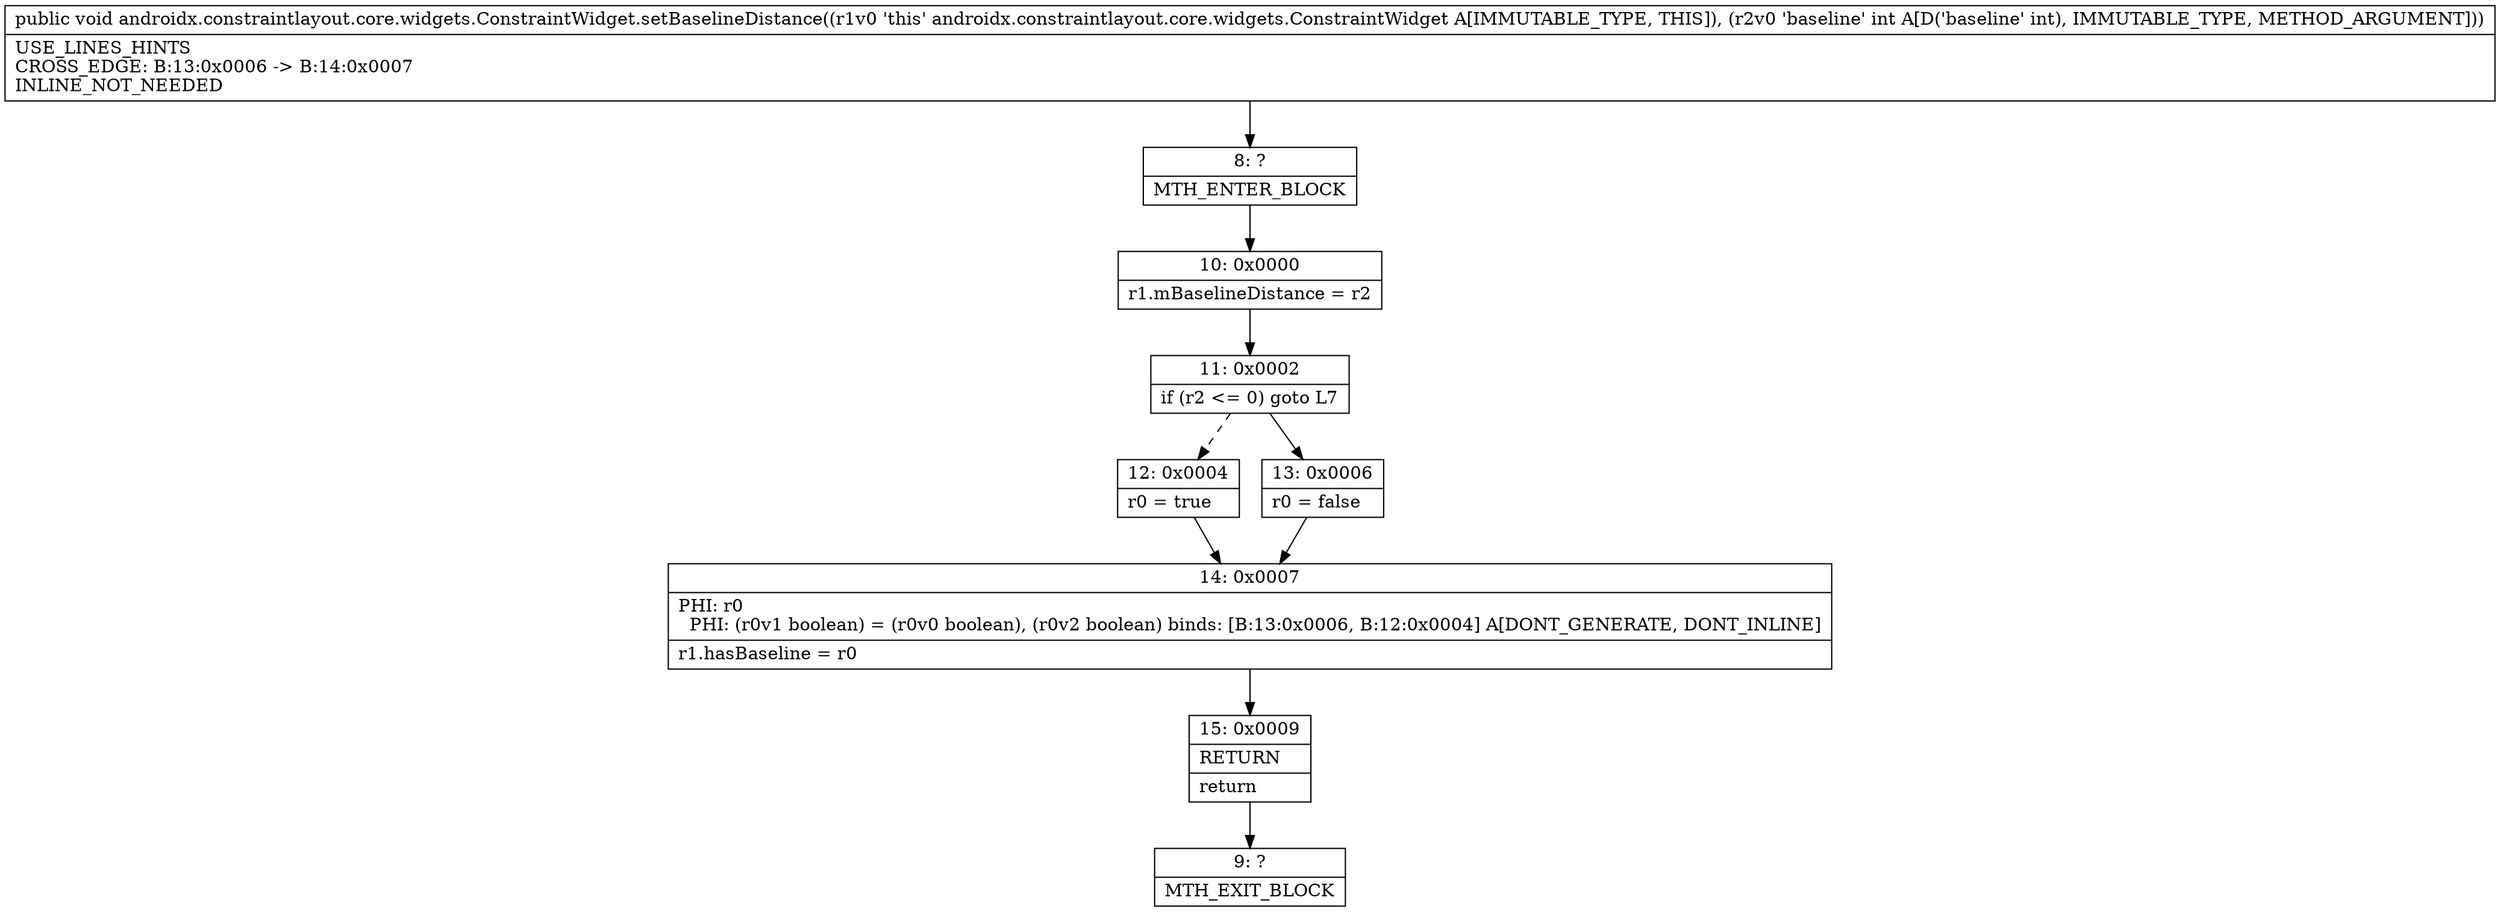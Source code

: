 digraph "CFG forandroidx.constraintlayout.core.widgets.ConstraintWidget.setBaselineDistance(I)V" {
Node_8 [shape=record,label="{8\:\ ?|MTH_ENTER_BLOCK\l}"];
Node_10 [shape=record,label="{10\:\ 0x0000|r1.mBaselineDistance = r2\l}"];
Node_11 [shape=record,label="{11\:\ 0x0002|if (r2 \<= 0) goto L7\l}"];
Node_12 [shape=record,label="{12\:\ 0x0004|r0 = true\l}"];
Node_14 [shape=record,label="{14\:\ 0x0007|PHI: r0 \l  PHI: (r0v1 boolean) = (r0v0 boolean), (r0v2 boolean) binds: [B:13:0x0006, B:12:0x0004] A[DONT_GENERATE, DONT_INLINE]\l|r1.hasBaseline = r0\l}"];
Node_15 [shape=record,label="{15\:\ 0x0009|RETURN\l|return\l}"];
Node_9 [shape=record,label="{9\:\ ?|MTH_EXIT_BLOCK\l}"];
Node_13 [shape=record,label="{13\:\ 0x0006|r0 = false\l}"];
MethodNode[shape=record,label="{public void androidx.constraintlayout.core.widgets.ConstraintWidget.setBaselineDistance((r1v0 'this' androidx.constraintlayout.core.widgets.ConstraintWidget A[IMMUTABLE_TYPE, THIS]), (r2v0 'baseline' int A[D('baseline' int), IMMUTABLE_TYPE, METHOD_ARGUMENT]))  | USE_LINES_HINTS\lCROSS_EDGE: B:13:0x0006 \-\> B:14:0x0007\lINLINE_NOT_NEEDED\l}"];
MethodNode -> Node_8;Node_8 -> Node_10;
Node_10 -> Node_11;
Node_11 -> Node_12[style=dashed];
Node_11 -> Node_13;
Node_12 -> Node_14;
Node_14 -> Node_15;
Node_15 -> Node_9;
Node_13 -> Node_14;
}

